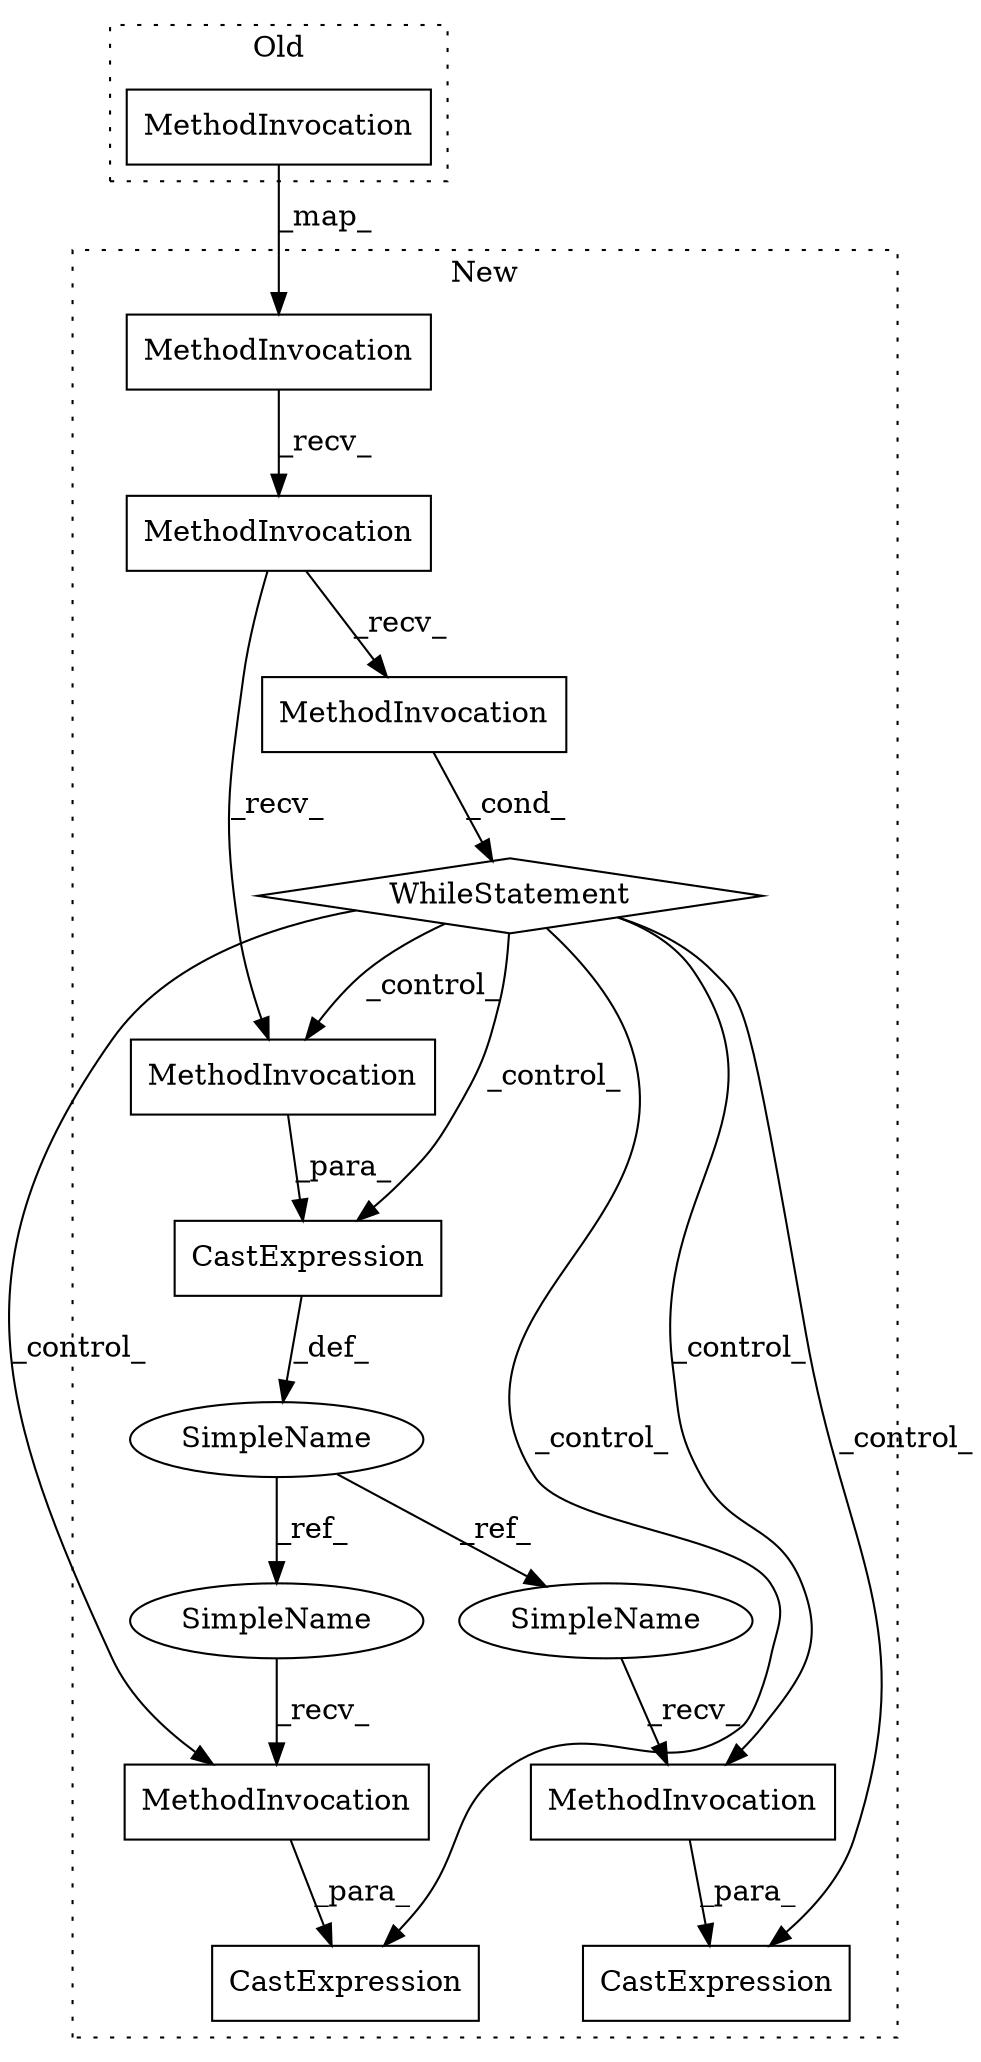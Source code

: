digraph G {
subgraph cluster0 {
9 [label="MethodInvocation" a="32" s="6035" l="10" shape="box"];
label = "Old";
style="dotted";
}
subgraph cluster1 {
1 [label="CastExpression" a="11" s="6523" l="12" shape="box"];
2 [label="CastExpression" a="11" s="6574" l="7" shape="box"];
3 [label="CastExpression" a="11" s="6626" l="9" shape="box"];
4 [label="MethodInvocation" a="32" s="6640" l="10" shape="box"];
5 [label="MethodInvocation" a="32" s="6586" l="8" shape="box"];
6 [label="MethodInvocation" a="32" s="6432" l="10" shape="box"];
7 [label="MethodInvocation" a="32" s="6538" l="6" shape="box"];
8 [label="MethodInvocation" a="32" s="6421" l="10" shape="box"];
10 [label="MethodInvocation" a="32" s="6477" l="9" shape="box"];
11 [label="SimpleName" a="42" s="6635" l="4" shape="ellipse"];
12 [label="SimpleName" a="42" s="6581" l="4" shape="ellipse"];
13 [label="SimpleName" a="42" s="6516" l="4" shape="ellipse"];
14 [label="WhileStatement" a="61" s="6467,6486" l="7,2" shape="diamond"];
label = "New";
style="dotted";
}
1 -> 13 [label="_def_"];
4 -> 3 [label="_para_"];
5 -> 2 [label="_para_"];
6 -> 7 [label="_recv_"];
6 -> 10 [label="_recv_"];
7 -> 1 [label="_para_"];
8 -> 6 [label="_recv_"];
9 -> 8 [label="_map_"];
10 -> 14 [label="_cond_"];
11 -> 4 [label="_recv_"];
12 -> 5 [label="_recv_"];
13 -> 11 [label="_ref_"];
13 -> 12 [label="_ref_"];
14 -> 5 [label="_control_"];
14 -> 3 [label="_control_"];
14 -> 7 [label="_control_"];
14 -> 1 [label="_control_"];
14 -> 2 [label="_control_"];
14 -> 4 [label="_control_"];
}